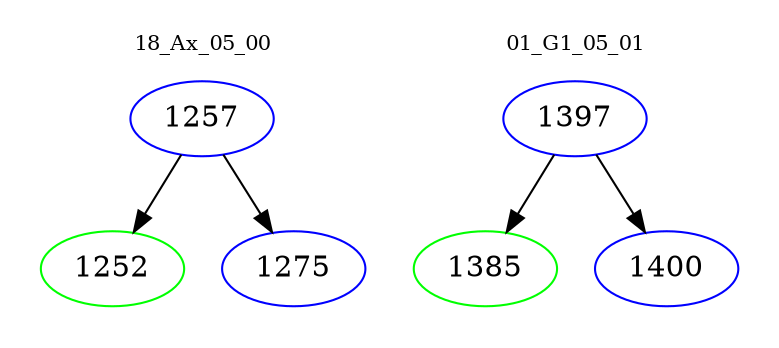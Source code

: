 digraph{
subgraph cluster_0 {
color = white
label = "18_Ax_05_00";
fontsize=10;
T0_1257 [label="1257", color="blue"]
T0_1257 -> T0_1252 [color="black"]
T0_1252 [label="1252", color="green"]
T0_1257 -> T0_1275 [color="black"]
T0_1275 [label="1275", color="blue"]
}
subgraph cluster_1 {
color = white
label = "01_G1_05_01";
fontsize=10;
T1_1397 [label="1397", color="blue"]
T1_1397 -> T1_1385 [color="black"]
T1_1385 [label="1385", color="green"]
T1_1397 -> T1_1400 [color="black"]
T1_1400 [label="1400", color="blue"]
}
}
